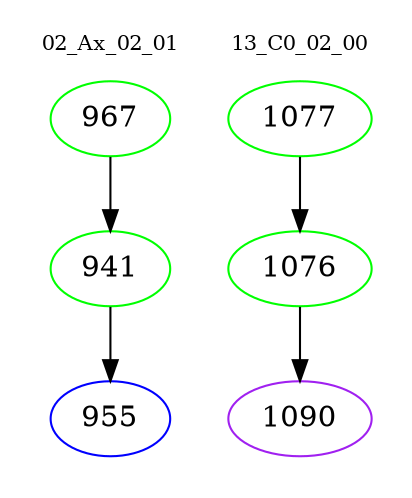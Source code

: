 digraph{
subgraph cluster_0 {
color = white
label = "02_Ax_02_01";
fontsize=10;
T0_967 [label="967", color="green"]
T0_967 -> T0_941 [color="black"]
T0_941 [label="941", color="green"]
T0_941 -> T0_955 [color="black"]
T0_955 [label="955", color="blue"]
}
subgraph cluster_1 {
color = white
label = "13_C0_02_00";
fontsize=10;
T1_1077 [label="1077", color="green"]
T1_1077 -> T1_1076 [color="black"]
T1_1076 [label="1076", color="green"]
T1_1076 -> T1_1090 [color="black"]
T1_1090 [label="1090", color="purple"]
}
}

